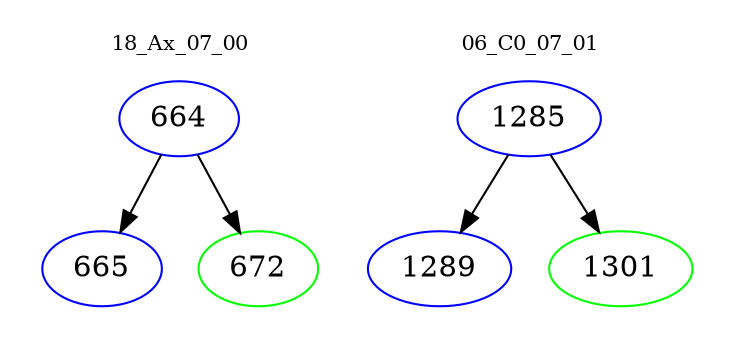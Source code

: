 digraph{
subgraph cluster_0 {
color = white
label = "18_Ax_07_00";
fontsize=10;
T0_664 [label="664", color="blue"]
T0_664 -> T0_665 [color="black"]
T0_665 [label="665", color="blue"]
T0_664 -> T0_672 [color="black"]
T0_672 [label="672", color="green"]
}
subgraph cluster_1 {
color = white
label = "06_C0_07_01";
fontsize=10;
T1_1285 [label="1285", color="blue"]
T1_1285 -> T1_1289 [color="black"]
T1_1289 [label="1289", color="blue"]
T1_1285 -> T1_1301 [color="black"]
T1_1301 [label="1301", color="green"]
}
}
